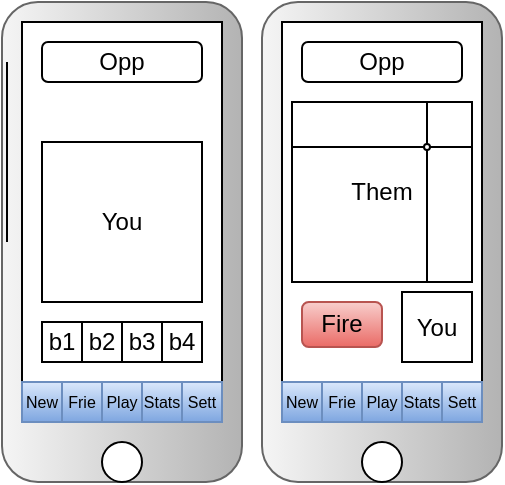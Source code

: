 <mxfile version="27.0.9">
  <diagram name="Page-1" id="hzkgjSwthpgv03zO-qd5">
    <mxGraphModel dx="724" dy="410" grid="1" gridSize="10" guides="1" tooltips="1" connect="1" arrows="1" fold="1" page="1" pageScale="1" pageWidth="850" pageHeight="1100" math="0" shadow="0">
      <root>
        <mxCell id="0" />
        <mxCell id="1" parent="0" />
        <mxCell id="PCpDQy0jO90nFXrEdRfd-5" value="" style="group;movable=0;resizable=0;rotatable=0;deletable=0;editable=0;locked=1;connectable=0;" vertex="1" connectable="0" parent="1">
          <mxGeometry x="590" y="10" width="140" height="240" as="geometry" />
        </mxCell>
        <mxCell id="PCpDQy0jO90nFXrEdRfd-1" value="" style="rounded=1;whiteSpace=wrap;html=1;rotation=-90;movable=0;resizable=0;rotatable=0;deletable=0;editable=0;locked=1;connectable=0;fillColor=#f5f5f5;gradientColor=#b3b3b3;strokeColor=#666666;" vertex="1" parent="PCpDQy0jO90nFXrEdRfd-5">
          <mxGeometry x="-60" y="60" width="240" height="120" as="geometry" />
        </mxCell>
        <mxCell id="PCpDQy0jO90nFXrEdRfd-2" value="" style="ellipse;whiteSpace=wrap;html=1;aspect=fixed;movable=0;resizable=0;rotatable=0;deletable=0;editable=0;locked=1;connectable=0;" vertex="1" parent="PCpDQy0jO90nFXrEdRfd-5">
          <mxGeometry x="50.0" y="220.0" width="20.0" height="20.0" as="geometry" />
        </mxCell>
        <mxCell id="PCpDQy0jO90nFXrEdRfd-4" value="" style="rounded=0;whiteSpace=wrap;html=1;rotation=90;movable=0;resizable=0;rotatable=0;deletable=0;editable=0;locked=1;connectable=0;" vertex="1" parent="PCpDQy0jO90nFXrEdRfd-5">
          <mxGeometry x="-40.0" y="60" width="200.0" height="100.0" as="geometry" />
        </mxCell>
        <mxCell id="PCpDQy0jO90nFXrEdRfd-6" value="" style="rounded=0;whiteSpace=wrap;html=1;movable=0;resizable=0;rotatable=0;deletable=0;editable=0;locked=1;connectable=0;fillColor=#dae8fc;gradientColor=#7ea6e0;strokeColor=#6c8ebf;" vertex="1" parent="PCpDQy0jO90nFXrEdRfd-5">
          <mxGeometry x="10.0" y="190.0" width="100.0" height="20.0" as="geometry" />
        </mxCell>
        <mxCell id="PCpDQy0jO90nFXrEdRfd-7" value="" style="rounded=0;whiteSpace=wrap;html=1;movable=0;resizable=0;rotatable=0;deletable=0;editable=0;locked=1;connectable=0;fillColor=#dae8fc;gradientColor=#7ea6e0;strokeColor=#6c8ebf;" vertex="1" parent="PCpDQy0jO90nFXrEdRfd-5">
          <mxGeometry x="10.0" y="190.0" width="20.0" height="20.0" as="geometry" />
        </mxCell>
        <mxCell id="PCpDQy0jO90nFXrEdRfd-8" value="" style="rounded=0;whiteSpace=wrap;html=1;movable=0;resizable=0;rotatable=0;deletable=0;editable=0;locked=1;connectable=0;fillColor=#dae8fc;gradientColor=#7ea6e0;strokeColor=#6c8ebf;" vertex="1" parent="PCpDQy0jO90nFXrEdRfd-5">
          <mxGeometry x="30" y="190.0" width="20.0" height="20.0" as="geometry" />
        </mxCell>
        <mxCell id="PCpDQy0jO90nFXrEdRfd-10" value="" style="rounded=0;whiteSpace=wrap;html=1;movable=0;resizable=0;rotatable=0;deletable=0;editable=0;locked=1;connectable=0;fillColor=#dae8fc;gradientColor=#7ea6e0;strokeColor=#6c8ebf;" vertex="1" parent="PCpDQy0jO90nFXrEdRfd-5">
          <mxGeometry x="50.0" y="190.0" width="20.0" height="20.0" as="geometry" />
        </mxCell>
        <mxCell id="PCpDQy0jO90nFXrEdRfd-12" value="" style="rounded=0;whiteSpace=wrap;html=1;movable=0;resizable=0;rotatable=0;deletable=0;editable=0;locked=1;connectable=0;fillColor=#dae8fc;gradientColor=#7ea6e0;strokeColor=#6c8ebf;" vertex="1" parent="PCpDQy0jO90nFXrEdRfd-5">
          <mxGeometry x="70.0" y="190.0" width="20.0" height="20.0" as="geometry" />
        </mxCell>
        <mxCell id="PCpDQy0jO90nFXrEdRfd-13" value="Stats" style="text;html=1;align=center;verticalAlign=middle;whiteSpace=wrap;rounded=0;fontSize=8;movable=0;resizable=0;rotatable=0;deletable=0;editable=0;locked=1;connectable=0;" vertex="1" parent="PCpDQy0jO90nFXrEdRfd-5">
          <mxGeometry x="70" y="195" width="20" height="10" as="geometry" />
        </mxCell>
        <mxCell id="PCpDQy0jO90nFXrEdRfd-14" value="Play" style="text;html=1;align=center;verticalAlign=middle;whiteSpace=wrap;rounded=0;fontSize=8;movable=0;resizable=0;rotatable=0;deletable=0;editable=0;locked=1;connectable=0;" vertex="1" parent="PCpDQy0jO90nFXrEdRfd-5">
          <mxGeometry x="50" y="195" width="20" height="10" as="geometry" />
        </mxCell>
        <mxCell id="PCpDQy0jO90nFXrEdRfd-15" value="Sett" style="text;html=1;align=center;verticalAlign=middle;whiteSpace=wrap;rounded=0;fontSize=8;movable=0;resizable=0;rotatable=0;deletable=0;editable=0;locked=1;connectable=0;" vertex="1" parent="PCpDQy0jO90nFXrEdRfd-5">
          <mxGeometry x="90" y="195" width="20" height="10" as="geometry" />
        </mxCell>
        <mxCell id="PCpDQy0jO90nFXrEdRfd-16" value="Frie" style="text;html=1;align=center;verticalAlign=middle;whiteSpace=wrap;rounded=0;fontSize=8;movable=0;resizable=0;rotatable=0;deletable=0;editable=0;locked=1;connectable=0;" vertex="1" parent="PCpDQy0jO90nFXrEdRfd-5">
          <mxGeometry x="30" y="195" width="20" height="10" as="geometry" />
        </mxCell>
        <mxCell id="PCpDQy0jO90nFXrEdRfd-17" value="New" style="text;html=1;align=center;verticalAlign=middle;whiteSpace=wrap;rounded=0;fontSize=8;movable=0;resizable=0;rotatable=0;deletable=0;editable=0;locked=1;connectable=0;" vertex="1" parent="PCpDQy0jO90nFXrEdRfd-5">
          <mxGeometry x="10" y="195" width="20" height="10" as="geometry" />
        </mxCell>
        <mxCell id="PCpDQy0jO90nFXrEdRfd-48" value="You" style="whiteSpace=wrap;html=1;aspect=fixed;movable=0;resizable=0;rotatable=0;deletable=0;editable=0;locked=1;connectable=0;" vertex="1" parent="PCpDQy0jO90nFXrEdRfd-5">
          <mxGeometry x="20" y="70" width="80" height="80" as="geometry" />
        </mxCell>
        <mxCell id="PCpDQy0jO90nFXrEdRfd-49" value="Opp" style="rounded=1;whiteSpace=wrap;html=1;movable=0;resizable=0;rotatable=0;deletable=0;editable=0;locked=1;connectable=0;" vertex="1" parent="PCpDQy0jO90nFXrEdRfd-5">
          <mxGeometry x="20" y="20" width="80" height="20" as="geometry" />
        </mxCell>
        <mxCell id="PCpDQy0jO90nFXrEdRfd-50" value="b1" style="whiteSpace=wrap;html=1;aspect=fixed;movable=0;resizable=0;rotatable=0;deletable=0;editable=0;locked=1;connectable=0;" vertex="1" parent="PCpDQy0jO90nFXrEdRfd-5">
          <mxGeometry x="20" y="160" width="20" height="20" as="geometry" />
        </mxCell>
        <mxCell id="PCpDQy0jO90nFXrEdRfd-51" value="b2" style="whiteSpace=wrap;html=1;aspect=fixed;movable=0;resizable=0;rotatable=0;deletable=0;editable=0;locked=1;connectable=0;" vertex="1" parent="PCpDQy0jO90nFXrEdRfd-5">
          <mxGeometry x="40" y="160" width="20" height="20" as="geometry" />
        </mxCell>
        <mxCell id="PCpDQy0jO90nFXrEdRfd-52" value="b3" style="whiteSpace=wrap;html=1;aspect=fixed;movable=0;resizable=0;rotatable=0;deletable=0;editable=0;locked=1;connectable=0;" vertex="1" parent="PCpDQy0jO90nFXrEdRfd-5">
          <mxGeometry x="60" y="160" width="20" height="20" as="geometry" />
        </mxCell>
        <mxCell id="PCpDQy0jO90nFXrEdRfd-53" value="b4" style="whiteSpace=wrap;html=1;aspect=fixed;movable=0;resizable=0;rotatable=0;deletable=0;editable=0;locked=1;connectable=0;" vertex="1" parent="PCpDQy0jO90nFXrEdRfd-5">
          <mxGeometry x="80" y="160" width="20" height="20" as="geometry" />
        </mxCell>
        <mxCell id="PCpDQy0jO90nFXrEdRfd-20" value="" style="group;movable=0;resizable=0;rotatable=0;deletable=0;editable=0;locked=1;connectable=0;" vertex="1" connectable="0" parent="1">
          <mxGeometry x="720" y="10" width="120" height="240" as="geometry" />
        </mxCell>
        <mxCell id="PCpDQy0jO90nFXrEdRfd-21" value="" style="rounded=1;whiteSpace=wrap;html=1;rotation=-90;movable=0;resizable=0;rotatable=0;deletable=0;editable=0;locked=1;connectable=0;fillColor=#f5f5f5;gradientColor=#b3b3b3;strokeColor=#666666;" vertex="1" parent="PCpDQy0jO90nFXrEdRfd-20">
          <mxGeometry x="-60" y="60" width="240" height="120" as="geometry" />
        </mxCell>
        <mxCell id="PCpDQy0jO90nFXrEdRfd-22" value="" style="ellipse;whiteSpace=wrap;html=1;aspect=fixed;movable=0;resizable=0;rotatable=0;deletable=0;editable=0;locked=1;connectable=0;" vertex="1" parent="PCpDQy0jO90nFXrEdRfd-20">
          <mxGeometry x="50.0" y="220.0" width="20.0" height="20.0" as="geometry" />
        </mxCell>
        <mxCell id="PCpDQy0jO90nFXrEdRfd-23" value="" style="rounded=0;whiteSpace=wrap;html=1;rotation=90;movable=0;resizable=0;rotatable=0;deletable=0;editable=0;locked=1;connectable=0;" vertex="1" parent="PCpDQy0jO90nFXrEdRfd-20">
          <mxGeometry x="-40.0" y="60" width="200.0" height="100.0" as="geometry" />
        </mxCell>
        <mxCell id="PCpDQy0jO90nFXrEdRfd-24" value="" style="rounded=0;whiteSpace=wrap;html=1;movable=0;resizable=0;rotatable=0;deletable=0;editable=0;locked=1;connectable=0;fillColor=#dae8fc;gradientColor=#7ea6e0;strokeColor=#6c8ebf;" vertex="1" parent="PCpDQy0jO90nFXrEdRfd-20">
          <mxGeometry x="10.0" y="190.0" width="100.0" height="20.0" as="geometry" />
        </mxCell>
        <mxCell id="PCpDQy0jO90nFXrEdRfd-25" value="" style="rounded=0;whiteSpace=wrap;html=1;movable=0;resizable=0;rotatable=0;deletable=0;editable=0;locked=1;connectable=0;fillColor=#dae8fc;gradientColor=#7ea6e0;strokeColor=#6c8ebf;" vertex="1" parent="PCpDQy0jO90nFXrEdRfd-20">
          <mxGeometry x="10.0" y="190.0" width="20.0" height="20.0" as="geometry" />
        </mxCell>
        <mxCell id="PCpDQy0jO90nFXrEdRfd-26" value="" style="rounded=0;whiteSpace=wrap;html=1;movable=0;resizable=0;rotatable=0;deletable=0;editable=0;locked=1;connectable=0;fillColor=#dae8fc;gradientColor=#7ea6e0;strokeColor=#6c8ebf;" vertex="1" parent="PCpDQy0jO90nFXrEdRfd-20">
          <mxGeometry x="30" y="190.0" width="20.0" height="20.0" as="geometry" />
        </mxCell>
        <mxCell id="PCpDQy0jO90nFXrEdRfd-27" value="" style="rounded=0;whiteSpace=wrap;html=1;movable=0;resizable=0;rotatable=0;deletable=0;editable=0;locked=1;connectable=0;fillColor=#dae8fc;gradientColor=#7ea6e0;strokeColor=#6c8ebf;" vertex="1" parent="PCpDQy0jO90nFXrEdRfd-20">
          <mxGeometry x="50.0" y="190.0" width="20.0" height="20.0" as="geometry" />
        </mxCell>
        <mxCell id="PCpDQy0jO90nFXrEdRfd-28" value="" style="rounded=0;whiteSpace=wrap;html=1;movable=0;resizable=0;rotatable=0;deletable=0;editable=0;locked=1;connectable=0;fillColor=#dae8fc;gradientColor=#7ea6e0;strokeColor=#6c8ebf;" vertex="1" parent="PCpDQy0jO90nFXrEdRfd-20">
          <mxGeometry x="70.0" y="190.0" width="20.0" height="20.0" as="geometry" />
        </mxCell>
        <mxCell id="PCpDQy0jO90nFXrEdRfd-29" value="Stats" style="text;html=1;align=center;verticalAlign=middle;whiteSpace=wrap;rounded=0;fontSize=8;movable=0;resizable=0;rotatable=0;deletable=0;editable=0;locked=1;connectable=0;" vertex="1" parent="PCpDQy0jO90nFXrEdRfd-20">
          <mxGeometry x="70" y="195" width="20" height="10" as="geometry" />
        </mxCell>
        <mxCell id="PCpDQy0jO90nFXrEdRfd-30" value="Play" style="text;html=1;align=center;verticalAlign=middle;whiteSpace=wrap;rounded=0;fontSize=8;movable=0;resizable=0;rotatable=0;deletable=0;editable=0;locked=1;connectable=0;" vertex="1" parent="PCpDQy0jO90nFXrEdRfd-20">
          <mxGeometry x="50" y="195" width="20" height="10" as="geometry" />
        </mxCell>
        <mxCell id="PCpDQy0jO90nFXrEdRfd-31" value="Sett" style="text;html=1;align=center;verticalAlign=middle;whiteSpace=wrap;rounded=0;fontSize=8;movable=0;resizable=0;rotatable=0;deletable=0;editable=0;locked=1;connectable=0;" vertex="1" parent="PCpDQy0jO90nFXrEdRfd-20">
          <mxGeometry x="90" y="195" width="20" height="10" as="geometry" />
        </mxCell>
        <mxCell id="PCpDQy0jO90nFXrEdRfd-32" value="Frie" style="text;html=1;align=center;verticalAlign=middle;whiteSpace=wrap;rounded=0;fontSize=8;movable=0;resizable=0;rotatable=0;deletable=0;editable=0;locked=1;connectable=0;" vertex="1" parent="PCpDQy0jO90nFXrEdRfd-20">
          <mxGeometry x="30" y="195" width="20" height="10" as="geometry" />
        </mxCell>
        <mxCell id="PCpDQy0jO90nFXrEdRfd-33" value="New" style="text;html=1;align=center;verticalAlign=middle;whiteSpace=wrap;rounded=0;fontSize=8;movable=0;resizable=0;rotatable=0;deletable=0;editable=0;locked=1;connectable=0;" vertex="1" parent="PCpDQy0jO90nFXrEdRfd-20">
          <mxGeometry x="10" y="195" width="20" height="10" as="geometry" />
        </mxCell>
        <mxCell id="PCpDQy0jO90nFXrEdRfd-55" value="You" style="whiteSpace=wrap;html=1;aspect=fixed;movable=0;resizable=0;rotatable=0;deletable=0;editable=0;locked=1;connectable=0;" vertex="1" parent="PCpDQy0jO90nFXrEdRfd-20">
          <mxGeometry x="70" y="145" width="35" height="35" as="geometry" />
        </mxCell>
        <mxCell id="PCpDQy0jO90nFXrEdRfd-56" value="Fire" style="rounded=1;whiteSpace=wrap;html=1;movable=0;resizable=0;rotatable=0;deletable=0;editable=0;locked=1;connectable=0;fillColor=#f8cecc;gradientColor=#ea6b66;strokeColor=#b85450;" vertex="1" parent="PCpDQy0jO90nFXrEdRfd-20">
          <mxGeometry x="20" y="150" width="40" height="22.5" as="geometry" />
        </mxCell>
        <mxCell id="PCpDQy0jO90nFXrEdRfd-58" value="Them" style="whiteSpace=wrap;html=1;aspect=fixed;movable=0;resizable=0;rotatable=0;deletable=0;editable=0;locked=1;connectable=0;" vertex="1" parent="PCpDQy0jO90nFXrEdRfd-20">
          <mxGeometry x="15" y="50" width="90" height="90" as="geometry" />
        </mxCell>
        <mxCell id="PCpDQy0jO90nFXrEdRfd-59" value="Opp" style="rounded=1;whiteSpace=wrap;html=1;movable=0;resizable=0;rotatable=0;deletable=0;editable=0;locked=1;connectable=0;" vertex="1" parent="PCpDQy0jO90nFXrEdRfd-20">
          <mxGeometry x="20" y="20" width="80" height="20" as="geometry" />
        </mxCell>
        <mxCell id="PCpDQy0jO90nFXrEdRfd-61" value="" style="endArrow=none;html=1;rounded=0;exitX=0;exitY=0.25;exitDx=0;exitDy=0;entryX=1;entryY=0.25;entryDx=0;entryDy=0;movable=0;resizable=0;rotatable=0;deletable=0;editable=0;locked=1;connectable=0;" edge="1" parent="PCpDQy0jO90nFXrEdRfd-20" source="PCpDQy0jO90nFXrEdRfd-58" target="PCpDQy0jO90nFXrEdRfd-58">
          <mxGeometry width="50" height="50" relative="1" as="geometry">
            <mxPoint x="100" y="180" as="sourcePoint" />
            <mxPoint x="150" y="130" as="targetPoint" />
          </mxGeometry>
        </mxCell>
        <mxCell id="PCpDQy0jO90nFXrEdRfd-60" value="" style="endArrow=none;html=1;rounded=0;entryX=0.75;entryY=0;entryDx=0;entryDy=0;exitX=0.75;exitY=1;exitDx=0;exitDy=0;movable=0;resizable=0;rotatable=0;deletable=0;editable=0;locked=1;connectable=0;" edge="1" parent="PCpDQy0jO90nFXrEdRfd-20">
          <mxGeometry width="50" height="50" relative="1" as="geometry">
            <mxPoint x="-127.5" y="120" as="sourcePoint" />
            <mxPoint x="-127.5" y="30" as="targetPoint" />
          </mxGeometry>
        </mxCell>
        <mxCell id="PCpDQy0jO90nFXrEdRfd-64" value="" style="endArrow=none;html=1;rounded=0;entryX=0.75;entryY=0;entryDx=0;entryDy=0;exitX=0.75;exitY=1;exitDx=0;exitDy=0;movable=0;resizable=0;rotatable=0;deletable=0;editable=0;locked=1;connectable=0;" edge="1" parent="PCpDQy0jO90nFXrEdRfd-20" source="PCpDQy0jO90nFXrEdRfd-58" target="PCpDQy0jO90nFXrEdRfd-58">
          <mxGeometry width="50" height="50" relative="1" as="geometry">
            <mxPoint x="80" y="140" as="sourcePoint" />
            <mxPoint x="130" y="90" as="targetPoint" />
          </mxGeometry>
        </mxCell>
        <mxCell id="PCpDQy0jO90nFXrEdRfd-62" value="" style="ellipse;whiteSpace=wrap;html=1;aspect=fixed;movable=0;resizable=0;rotatable=0;deletable=0;editable=0;locked=1;connectable=0;" vertex="1" parent="PCpDQy0jO90nFXrEdRfd-20">
          <mxGeometry x="81" y="71" width="3" height="3" as="geometry" />
        </mxCell>
      </root>
    </mxGraphModel>
  </diagram>
</mxfile>
